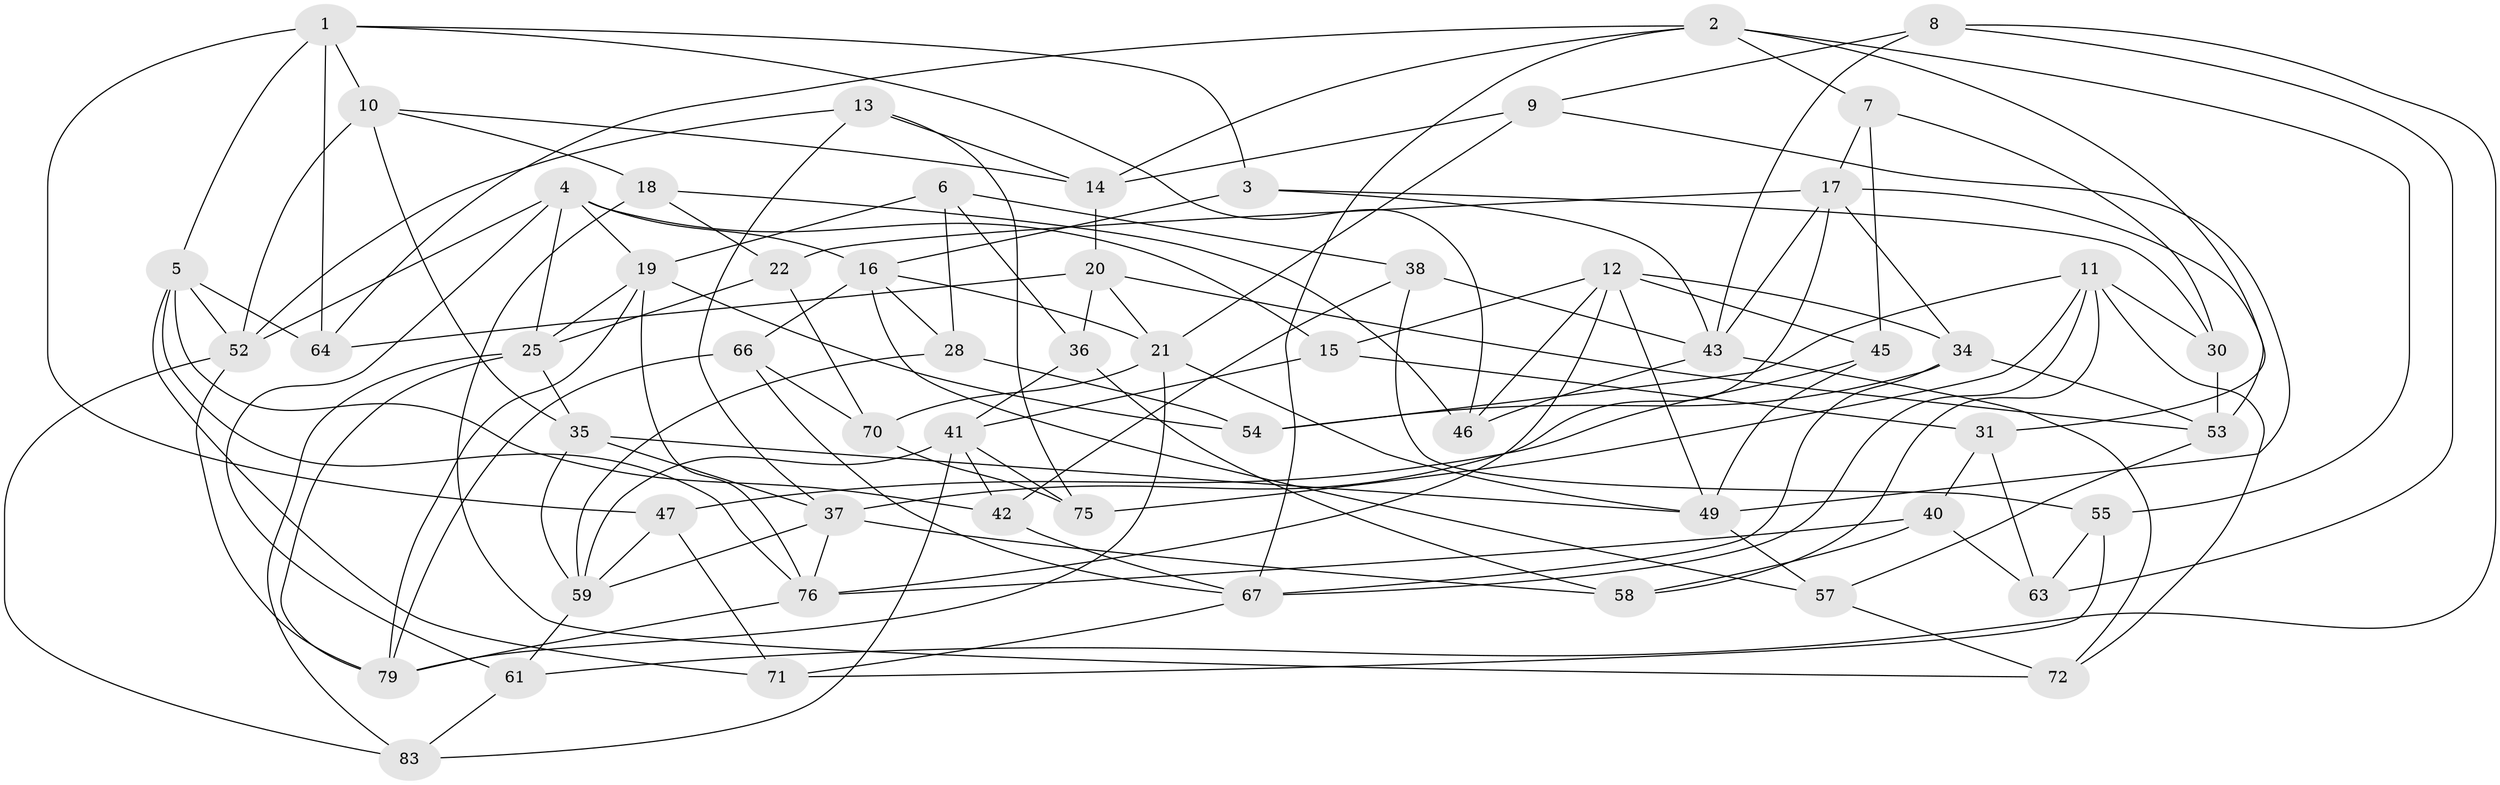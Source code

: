 // Generated by graph-tools (version 1.1) at 2025/24/03/03/25 07:24:23]
// undirected, 58 vertices, 139 edges
graph export_dot {
graph [start="1"]
  node [color=gray90,style=filled];
  1 [super="+44"];
  2 [super="+24"];
  3;
  4 [super="+27"];
  5 [super="+84"];
  6;
  7;
  8;
  9;
  10 [super="+69"];
  11 [super="+29"];
  12 [super="+65"];
  13;
  14 [super="+23"];
  15;
  16 [super="+73"];
  17 [super="+33"];
  18;
  19 [super="+26"];
  20 [super="+32"];
  21 [super="+74"];
  22;
  25 [super="+51"];
  28;
  30;
  31;
  34 [super="+82"];
  35 [super="+39"];
  36;
  37 [super="+50"];
  38;
  40;
  41 [super="+60"];
  42;
  43 [super="+48"];
  45;
  46;
  47;
  49 [super="+56"];
  52 [super="+62"];
  53 [super="+78"];
  54;
  55;
  57;
  58;
  59 [super="+77"];
  61;
  63;
  64;
  66;
  67 [super="+68"];
  70;
  71;
  72;
  75;
  76 [super="+81"];
  79 [super="+80"];
  83;
  1 -- 64;
  1 -- 5;
  1 -- 10;
  1 -- 3;
  1 -- 46;
  1 -- 47;
  2 -- 64;
  2 -- 14;
  2 -- 31;
  2 -- 55;
  2 -- 7;
  2 -- 67;
  3 -- 43;
  3 -- 30;
  3 -- 16;
  4 -- 25;
  4 -- 52;
  4 -- 19;
  4 -- 61;
  4 -- 15;
  4 -- 16;
  5 -- 64;
  5 -- 71;
  5 -- 76;
  5 -- 42;
  5 -- 52;
  6 -- 36;
  6 -- 28;
  6 -- 19;
  6 -- 38;
  7 -- 45;
  7 -- 30;
  7 -- 17;
  8 -- 43;
  8 -- 9;
  8 -- 63;
  8 -- 61;
  9 -- 14;
  9 -- 21;
  9 -- 49;
  10 -- 14;
  10 -- 35 [weight=2];
  10 -- 52;
  10 -- 18;
  11 -- 75;
  11 -- 54;
  11 -- 72;
  11 -- 58;
  11 -- 30;
  11 -- 67;
  12 -- 49;
  12 -- 15;
  12 -- 45;
  12 -- 34;
  12 -- 46;
  12 -- 76;
  13 -- 37;
  13 -- 75;
  13 -- 52;
  13 -- 14;
  14 -- 20 [weight=2];
  15 -- 31;
  15 -- 41;
  16 -- 57;
  16 -- 28;
  16 -- 66;
  16 -- 21;
  17 -- 22;
  17 -- 53;
  17 -- 34;
  17 -- 37;
  17 -- 43;
  18 -- 22;
  18 -- 72;
  18 -- 46;
  19 -- 25;
  19 -- 54;
  19 -- 76;
  19 -- 79;
  20 -- 21;
  20 -- 36;
  20 -- 64;
  20 -- 53;
  21 -- 49;
  21 -- 70;
  21 -- 79;
  22 -- 70;
  22 -- 25;
  25 -- 83;
  25 -- 35;
  25 -- 79;
  28 -- 54;
  28 -- 59;
  30 -- 53;
  31 -- 40;
  31 -- 63;
  34 -- 53 [weight=2];
  34 -- 67;
  34 -- 54;
  35 -- 49;
  35 -- 59;
  35 -- 37;
  36 -- 58;
  36 -- 41;
  37 -- 58;
  37 -- 59;
  37 -- 76;
  38 -- 55;
  38 -- 43;
  38 -- 42;
  40 -- 58;
  40 -- 76;
  40 -- 63;
  41 -- 75;
  41 -- 42;
  41 -- 83;
  41 -- 59;
  42 -- 67;
  43 -- 72;
  43 -- 46;
  45 -- 47;
  45 -- 49;
  47 -- 71;
  47 -- 59;
  49 -- 57;
  52 -- 83;
  52 -- 79;
  53 -- 57;
  55 -- 63;
  55 -- 71;
  57 -- 72;
  59 -- 61;
  61 -- 83;
  66 -- 79;
  66 -- 70;
  66 -- 67;
  67 -- 71;
  70 -- 75;
  76 -- 79;
}
